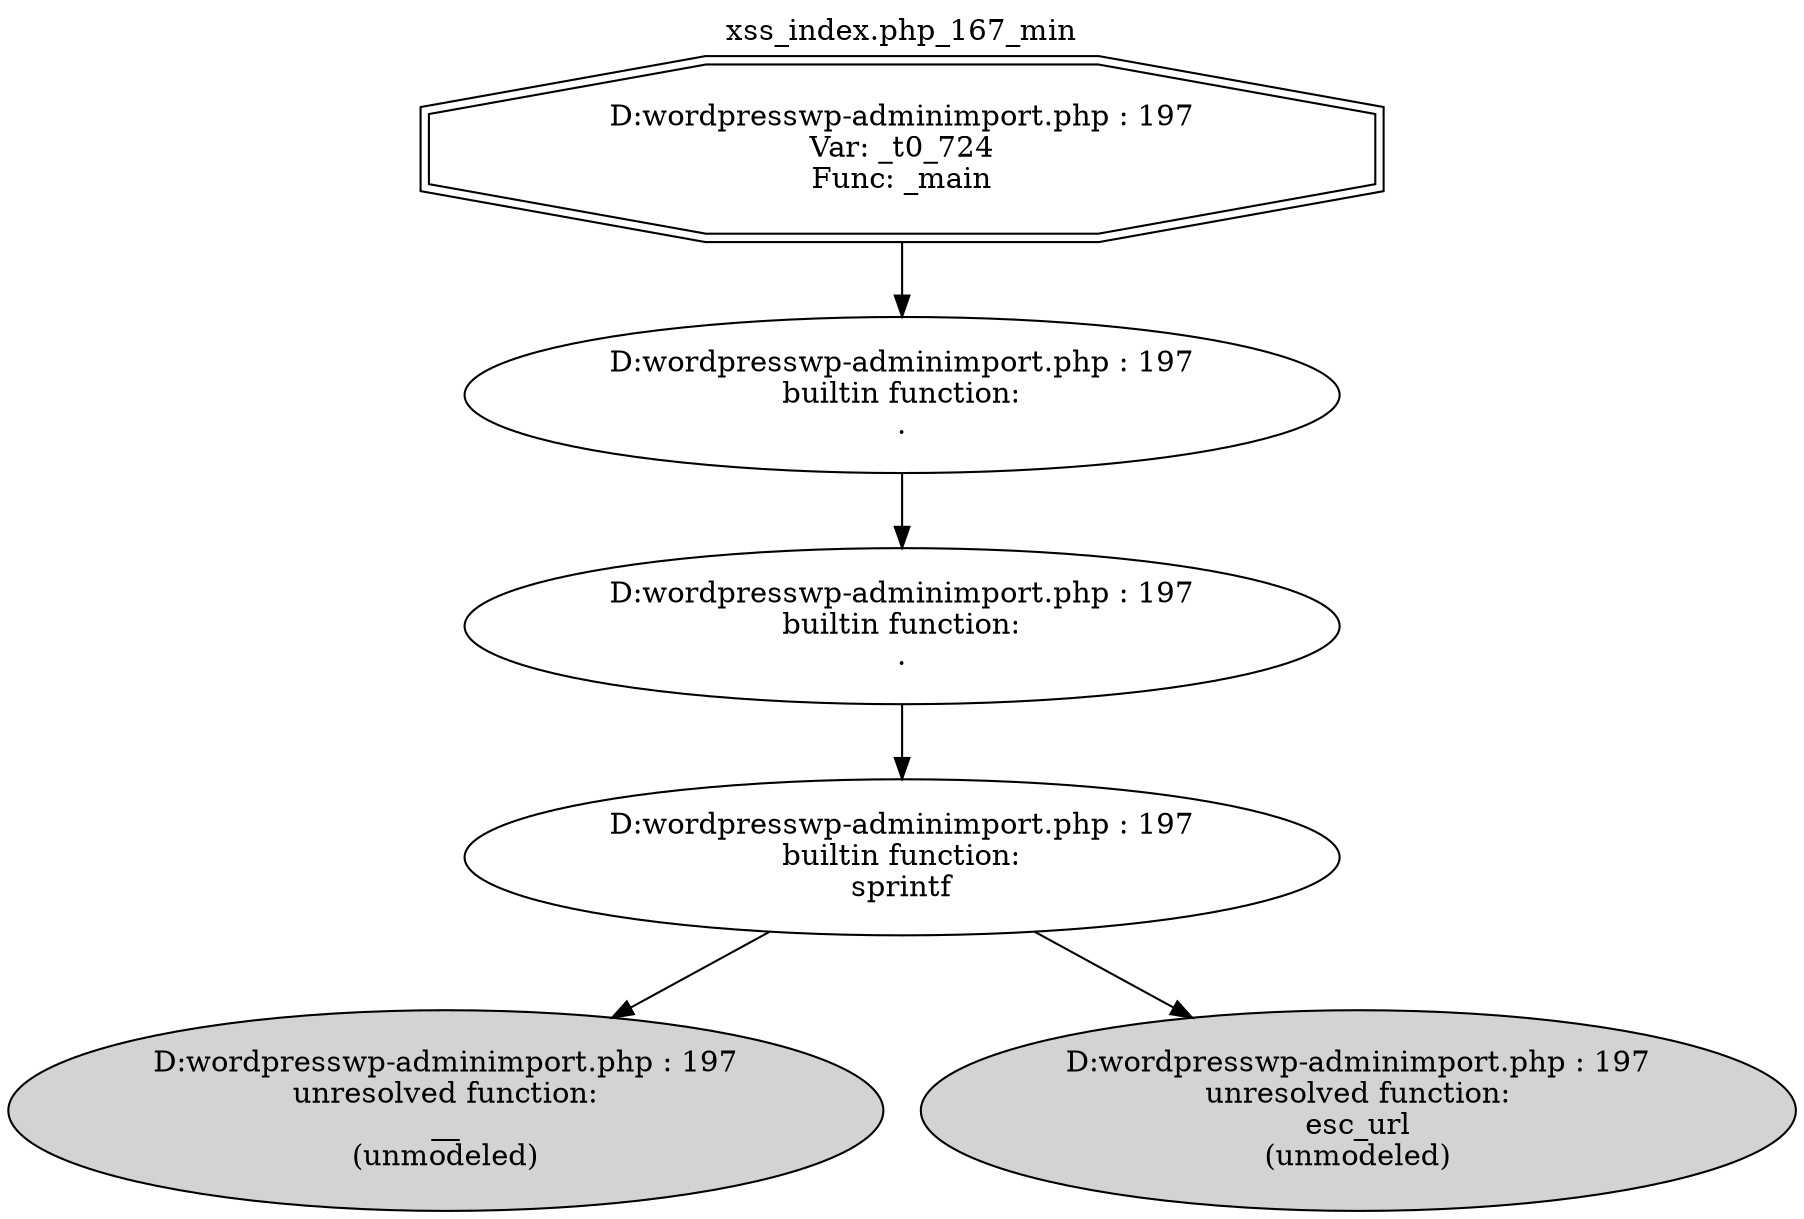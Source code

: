 digraph cfg {
  label="xss_index.php_167_min";
  labelloc=t;
  n1 [shape=doubleoctagon, label="D:\wordpress\wp-admin\import.php : 197\nVar: _t0_724\nFunc: _main\n"];
  n2 [shape=ellipse, label="D:\wordpress\wp-admin\import.php : 197\nbuiltin function:\n.\n"];
  n3 [shape=ellipse, label="D:\wordpress\wp-admin\import.php : 197\nbuiltin function:\n.\n"];
  n4 [shape=ellipse, label="D:\wordpress\wp-admin\import.php : 197\nbuiltin function:\nsprintf\n"];
  n5 [shape=ellipse, label="D:\wordpress\wp-admin\import.php : 197\nunresolved function:\n__\n(unmodeled)\n",style=filled];
  n6 [shape=ellipse, label="D:\wordpress\wp-admin\import.php : 197\nunresolved function:\nesc_url\n(unmodeled)\n",style=filled];
  n1 -> n2;
  n2 -> n3;
  n3 -> n4;
  n4 -> n5;
  n4 -> n6;
}

